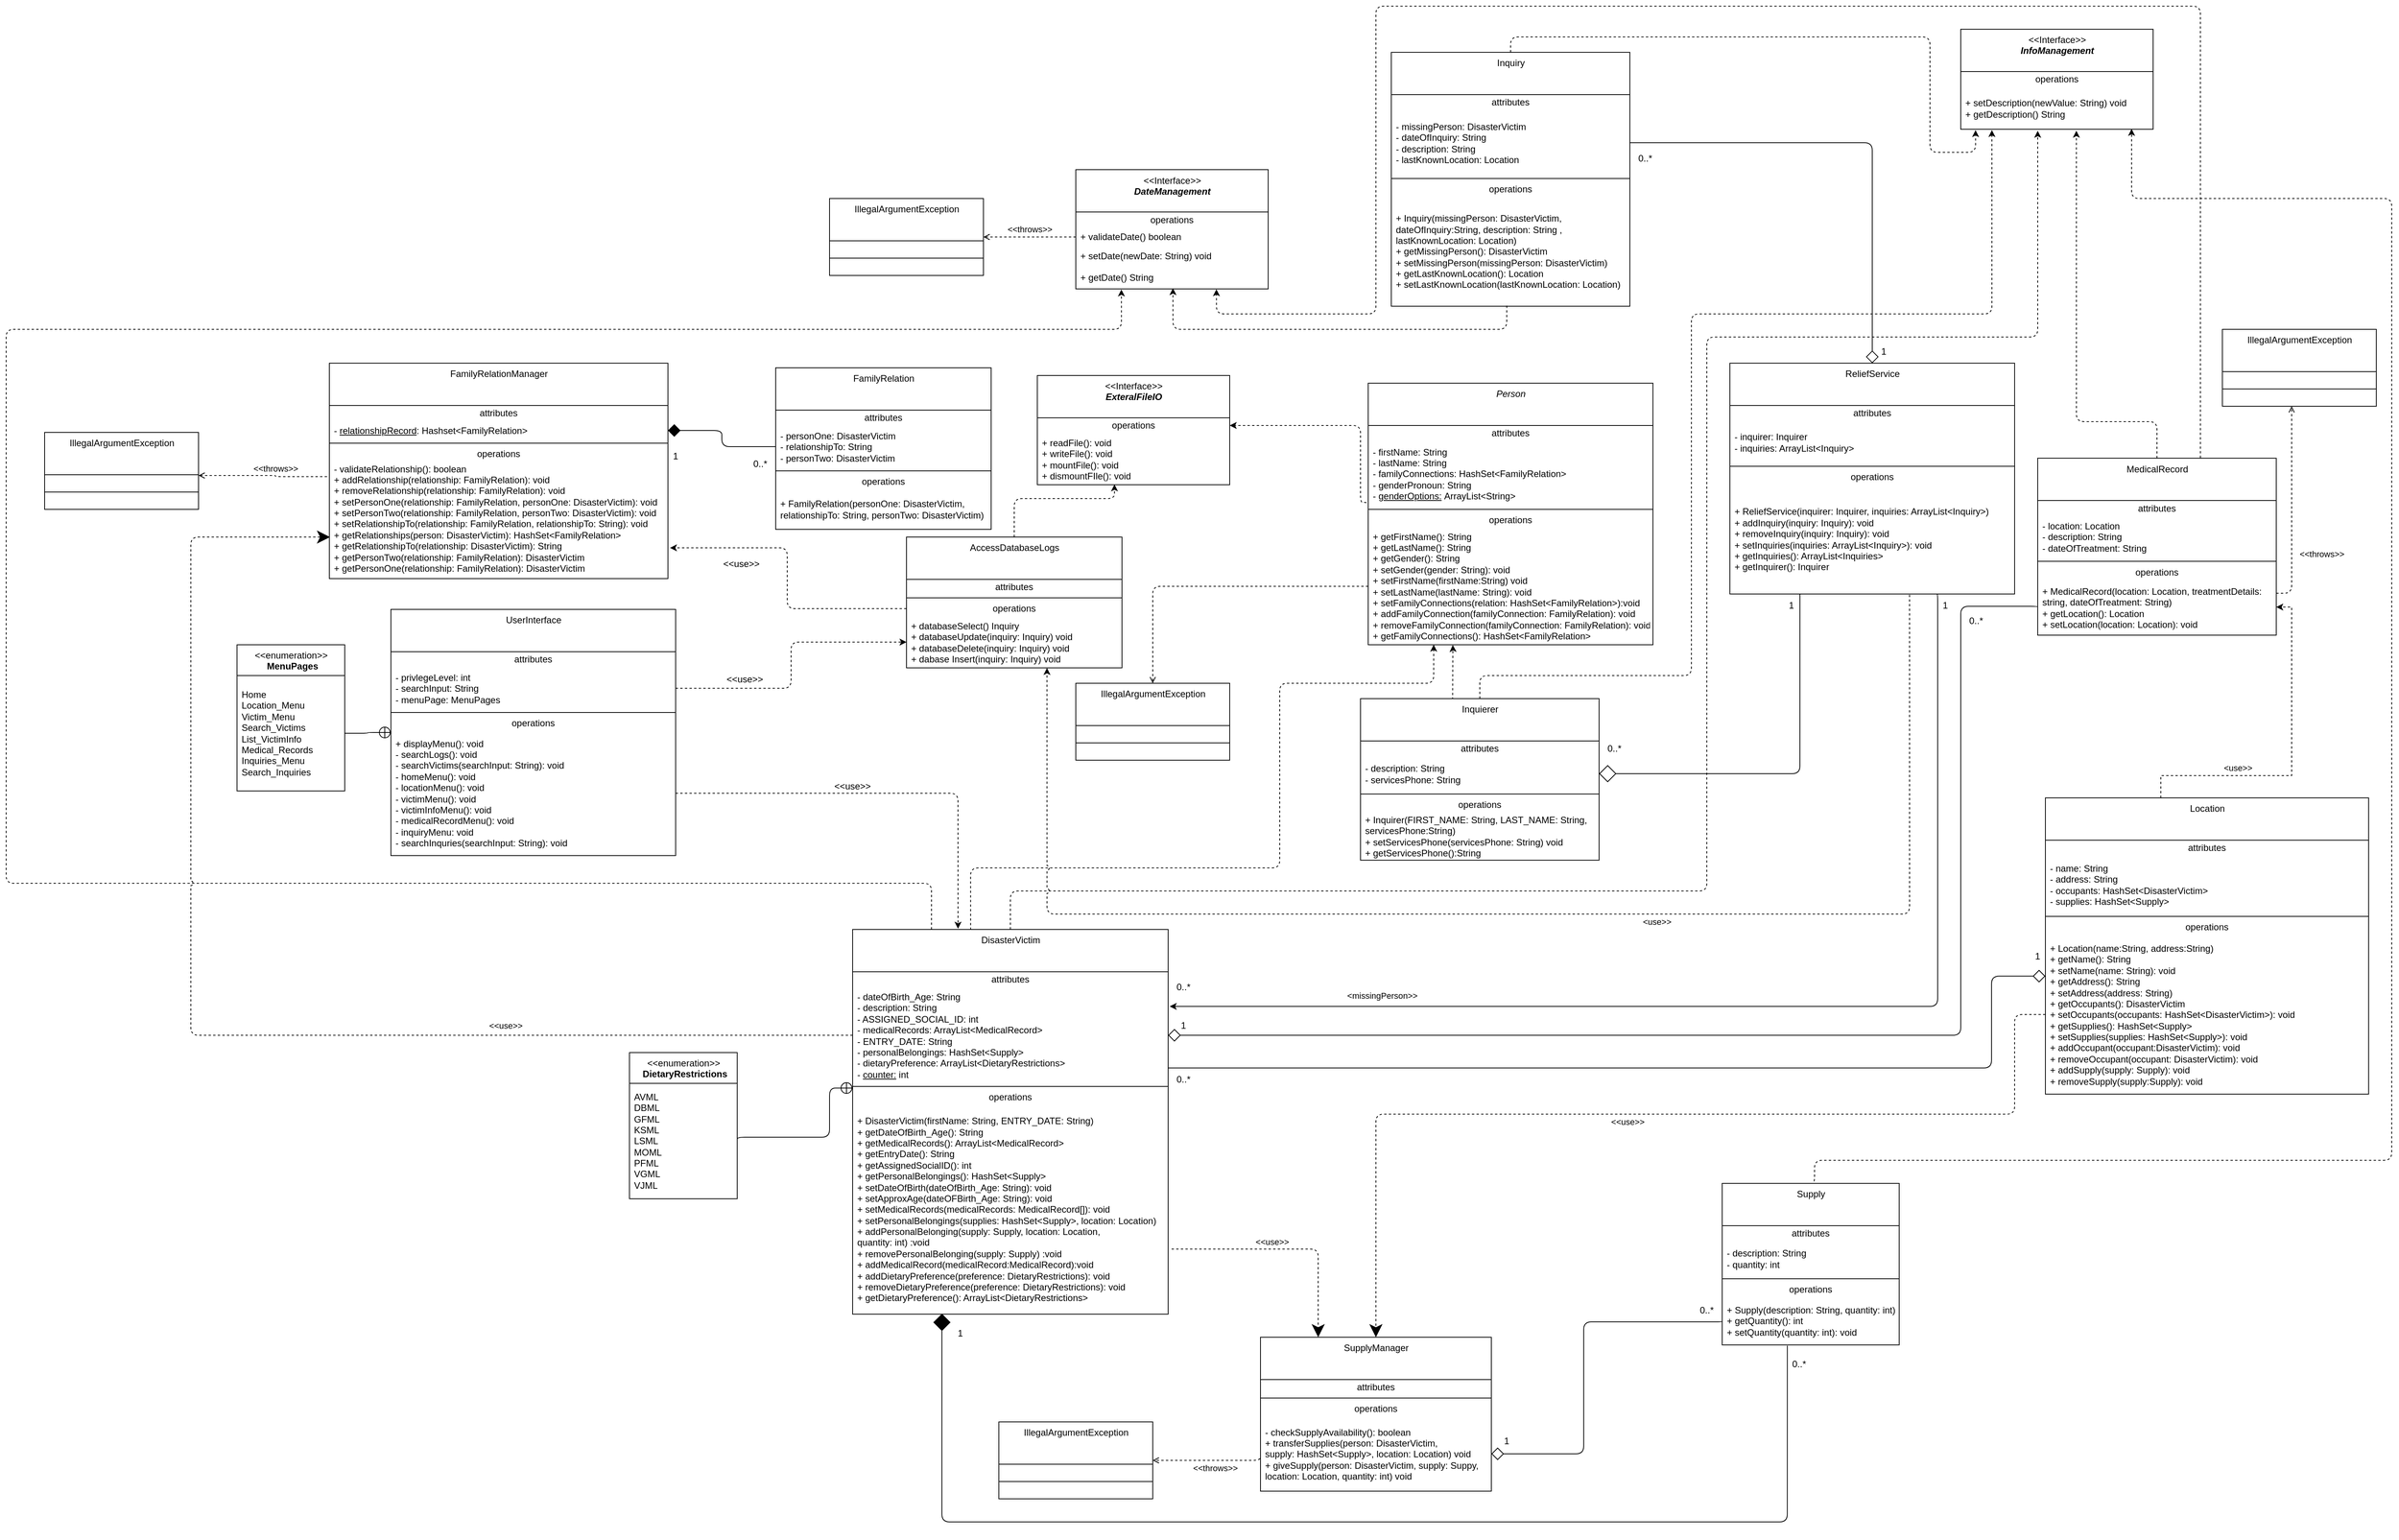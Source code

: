 <mxfile version="24.0.6" type="device">
  <diagram id="zkX_Ij1qU_FOuQ2T3JUF" name="Page-1">
    <mxGraphModel dx="-2670" dy="5868" grid="1" gridSize="10" guides="1" tooltips="1" connect="1" arrows="1" fold="1" page="1" pageScale="1" pageWidth="3200" pageHeight="2500" background="#FFFFFF" math="0" shadow="0">
      <root>
        <mxCell id="0" />
        <mxCell id="1" parent="0" />
        <mxCell id="biBuhSFXarAVXknmqJCp-284" value="" style="edgeStyle=orthogonalEdgeStyle;rounded=0;orthogonalLoop=1;jettySize=auto;html=1;dashed=1;" parent="1" source="2" target="49" edge="1">
          <mxGeometry relative="1" as="geometry">
            <Array as="points">
              <mxPoint x="6080" y="-3750" />
              <mxPoint x="6250" y="-3750" />
              <mxPoint x="6250" y="-3969" />
            </Array>
          </mxGeometry>
        </mxCell>
        <mxCell id="2" value="Location" style="swimlane;fontStyle=0;align=center;verticalAlign=top;childLayout=stackLayout;horizontal=1;startSize=55;horizontalStack=0;resizeParent=1;resizeParentMax=0;resizeLast=0;collapsible=0;marginBottom=0;html=1;" parent="1" vertex="1">
          <mxGeometry x="5930" y="-3721" width="420" height="385" as="geometry" />
        </mxCell>
        <mxCell id="3" value="attributes" style="text;html=1;strokeColor=none;fillColor=none;align=center;verticalAlign=middle;spacingLeft=4;spacingRight=4;overflow=hidden;rotatable=0;points=[[0,0.5],[1,0.5]];portConstraint=eastwest;" parent="2" vertex="1">
          <mxGeometry y="55" width="420" height="20" as="geometry" />
        </mxCell>
        <mxCell id="4" value="&lt;div&gt;- name: String&lt;/div&gt;&lt;div&gt;- address: String&lt;/div&gt;&lt;div&gt;- occupants: HashSet&amp;lt;DisasterVictim&amp;gt;&lt;/div&gt;&lt;div&gt;- supplies: HashSet&amp;lt;Supply&amp;gt;&lt;/div&gt;" style="text;html=1;strokeColor=none;fillColor=none;align=left;verticalAlign=middle;spacingLeft=4;spacingRight=4;overflow=hidden;rotatable=0;points=[[0,0.5],[1,0.5]];portConstraint=eastwest;" parent="2" vertex="1">
          <mxGeometry y="75" width="420" height="75" as="geometry" />
        </mxCell>
        <mxCell id="7" value="" style="line;strokeWidth=1;fillColor=none;align=left;verticalAlign=middle;spacingTop=-1;spacingLeft=3;spacingRight=3;rotatable=0;labelPosition=right;points=[];portConstraint=eastwest;" parent="2" vertex="1">
          <mxGeometry y="150" width="420" height="8" as="geometry" />
        </mxCell>
        <mxCell id="8" value="operations" style="text;html=1;strokeColor=none;fillColor=none;align=center;verticalAlign=middle;spacingLeft=4;spacingRight=4;overflow=hidden;rotatable=0;points=[[0,0.5],[1,0.5]];portConstraint=eastwest;" parent="2" vertex="1">
          <mxGeometry y="158" width="420" height="20" as="geometry" />
        </mxCell>
        <mxCell id="9" value="&lt;div&gt;+ Location(name:String, address:String)&lt;/div&gt;&lt;div&gt;+ getName(): String&lt;/div&gt;&lt;div&gt;+ setName(name: String): void&lt;br&gt;&lt;/div&gt;&lt;div&gt;+ getAddress(): String&lt;/div&gt;&lt;div&gt;+ setAddress(address: String)&lt;/div&gt;&lt;div&gt;+ getOccupants(): DisasterVictim&lt;br&gt;&lt;/div&gt;&lt;div&gt;+ setOccupants(occupants: HashSet&amp;lt;DisasterVictim&amp;gt;): void&lt;br&gt;&lt;/div&gt;&lt;div&gt;+ getSupplies(): HashSet&amp;lt;Supply&amp;gt;&lt;/div&gt;&lt;div&gt;+ setSupplies(supplies: HashSet&amp;lt;Supply&amp;gt;): void&lt;br&gt;&lt;/div&gt;&lt;div&gt;+ addOccupant(occupant:DisasterVictim): void&lt;br&gt;&lt;/div&gt;&lt;div&gt;+ removeOccupant(occupant: DisasterVictim): void&lt;br&gt;&lt;/div&gt;&lt;div&gt;+ addSupply(supply: Supply): void&lt;br&gt;&lt;/div&gt;&lt;div&gt;+ removeSupply(supply:Supply): void&lt;br&gt;&lt;/div&gt;" style="text;html=1;strokeColor=none;fillColor=none;align=left;verticalAlign=middle;spacingLeft=4;spacingRight=4;overflow=hidden;rotatable=0;points=[[0,0.5],[1,0.5]];portConstraint=eastwest;" parent="2" vertex="1">
          <mxGeometry y="178" width="420" height="207" as="geometry" />
        </mxCell>
        <mxCell id="26" value="FamilyRelation" style="swimlane;fontStyle=0;align=center;verticalAlign=top;childLayout=stackLayout;horizontal=1;startSize=55;horizontalStack=0;resizeParent=1;resizeParentMax=0;resizeLast=0;collapsible=0;marginBottom=0;html=1;" parent="1" vertex="1">
          <mxGeometry x="4280" y="-4280" width="280" height="210" as="geometry" />
        </mxCell>
        <mxCell id="27" value="attributes" style="text;html=1;strokeColor=none;fillColor=none;align=center;verticalAlign=middle;spacingLeft=4;spacingRight=4;overflow=hidden;rotatable=0;points=[[0,0.5],[1,0.5]];portConstraint=eastwest;" parent="26" vertex="1">
          <mxGeometry y="55" width="280" height="20" as="geometry" />
        </mxCell>
        <mxCell id="28" value="&lt;div&gt;- personOne: DisasterVictim&lt;/div&gt;&lt;div&gt;- relationshipTo: String&lt;/div&gt;&lt;div&gt;- personTwo: DisasterVictim&lt;/div&gt;" style="text;html=1;strokeColor=none;fillColor=none;align=left;verticalAlign=middle;spacingLeft=4;spacingRight=4;overflow=hidden;rotatable=0;points=[[0,0.5],[1,0.5]];portConstraint=eastwest;" parent="26" vertex="1">
          <mxGeometry y="75" width="280" height="55" as="geometry" />
        </mxCell>
        <mxCell id="31" value="" style="line;strokeWidth=1;fillColor=none;align=left;verticalAlign=middle;spacingTop=-1;spacingLeft=3;spacingRight=3;rotatable=0;labelPosition=right;points=[];portConstraint=eastwest;" parent="26" vertex="1">
          <mxGeometry y="130" width="280" height="8" as="geometry" />
        </mxCell>
        <mxCell id="32" value="operations" style="text;html=1;strokeColor=none;fillColor=none;align=center;verticalAlign=middle;spacingLeft=4;spacingRight=4;overflow=hidden;rotatable=0;points=[[0,0.5],[1,0.5]];portConstraint=eastwest;" parent="26" vertex="1">
          <mxGeometry y="138" width="280" height="20" as="geometry" />
        </mxCell>
        <mxCell id="79" value="&lt;div&gt;+ FamilyRelation(personOne: DisasterVictim,&lt;/div&gt;&lt;div&gt;relationshipTo: String, personTwo: DisasterVictim)&lt;/div&gt;" style="text;html=1;strokeColor=none;fillColor=none;align=left;verticalAlign=middle;spacingLeft=4;spacingRight=4;overflow=hidden;rotatable=0;points=[[0,0.5],[1,0.5]];portConstraint=eastwest;" parent="26" vertex="1">
          <mxGeometry y="158" width="280" height="52" as="geometry" />
        </mxCell>
        <mxCell id="142" style="edgeStyle=orthogonalEdgeStyle;rounded=1;html=1;exitX=0.5;exitY=0;exitDx=0;exitDy=0;entryX=0.888;entryY=0.991;entryDx=0;entryDy=0;entryPerimeter=0;dashed=1;fillColor=#60a917;strokeColor=#000000;" parent="1" source="34" target="132" edge="1">
          <mxGeometry relative="1" as="geometry">
            <Array as="points">
              <mxPoint x="5630" y="-3220" />
              <mxPoint x="5630" y="-3250" />
              <mxPoint x="6380" y="-3250" />
              <mxPoint x="6380" y="-4500" />
              <mxPoint x="6042" y="-4500" />
            </Array>
          </mxGeometry>
        </mxCell>
        <mxCell id="34" value="Supply" style="swimlane;fontStyle=0;align=center;verticalAlign=top;childLayout=stackLayout;horizontal=1;startSize=55;horizontalStack=0;resizeParent=1;resizeParentMax=0;resizeLast=0;collapsible=0;marginBottom=0;html=1;" parent="1" vertex="1">
          <mxGeometry x="5510" y="-3220" width="230" height="210" as="geometry" />
        </mxCell>
        <mxCell id="35" value="attributes" style="text;html=1;strokeColor=none;fillColor=none;align=center;verticalAlign=middle;spacingLeft=4;spacingRight=4;overflow=hidden;rotatable=0;points=[[0,0.5],[1,0.5]];portConstraint=eastwest;" parent="34" vertex="1">
          <mxGeometry y="55" width="230" height="20" as="geometry" />
        </mxCell>
        <mxCell id="36" value="&lt;div&gt;- description: String&lt;/div&gt;&lt;div&gt;- quantity: int&lt;/div&gt;" style="text;html=1;strokeColor=none;fillColor=none;align=left;verticalAlign=middle;spacingLeft=4;spacingRight=4;overflow=hidden;rotatable=0;points=[[0,0.5],[1,0.5]];portConstraint=eastwest;" parent="34" vertex="1">
          <mxGeometry y="75" width="230" height="45" as="geometry" />
        </mxCell>
        <mxCell id="39" value="" style="line;strokeWidth=1;fillColor=none;align=left;verticalAlign=middle;spacingTop=-1;spacingLeft=3;spacingRight=3;rotatable=0;labelPosition=right;points=[];portConstraint=eastwest;" parent="34" vertex="1">
          <mxGeometry y="120" width="230" height="8" as="geometry" />
        </mxCell>
        <mxCell id="40" value="operations" style="text;html=1;strokeColor=none;fillColor=none;align=center;verticalAlign=middle;spacingLeft=4;spacingRight=4;overflow=hidden;rotatable=0;points=[[0,0.5],[1,0.5]];portConstraint=eastwest;" parent="34" vertex="1">
          <mxGeometry y="128" width="230" height="20" as="geometry" />
        </mxCell>
        <mxCell id="41" value="&lt;div&gt;+ Supply(description: String, quantity: int)&lt;/div&gt;&lt;div&gt;+ getQuantity(): int&lt;/div&gt;&lt;div&gt;+ setQuantity(quantity: int): void&lt;/div&gt;" style="text;html=1;strokeColor=none;fillColor=none;align=left;verticalAlign=middle;spacingLeft=4;spacingRight=4;overflow=hidden;rotatable=0;points=[[0,0.5],[1,0.5]];portConstraint=eastwest;" parent="34" vertex="1">
          <mxGeometry y="148" width="230" height="62" as="geometry" />
        </mxCell>
        <mxCell id="140" style="edgeStyle=orthogonalEdgeStyle;rounded=1;html=1;exitX=0.5;exitY=0;exitDx=0;exitDy=0;entryX=0.601;entryY=1.035;entryDx=0;entryDy=0;entryPerimeter=0;dashed=1;fillColor=#60a917;strokeColor=#000000;" parent="1" source="42" target="132" edge="1">
          <mxGeometry relative="1" as="geometry">
            <Array as="points">
              <mxPoint x="6075" y="-4210" />
              <mxPoint x="5970" y="-4210" />
            </Array>
          </mxGeometry>
        </mxCell>
        <mxCell id="162" style="edgeStyle=orthogonalEdgeStyle;rounded=1;html=1;entryX=0.731;entryY=1.014;entryDx=0;entryDy=0;entryPerimeter=0;dashed=1;fillColor=#60a917;strokeColor=#000000;exitX=0.682;exitY=-0.001;exitDx=0;exitDy=0;exitPerimeter=0;" parent="1" source="42" target="166" edge="1">
          <mxGeometry relative="1" as="geometry">
            <mxPoint x="6250" y="-4210" as="sourcePoint" />
            <Array as="points">
              <mxPoint x="6131" y="-4750" />
              <mxPoint x="5060" y="-4750" />
              <mxPoint x="5060" y="-4350" />
              <mxPoint x="4853" y="-4350" />
            </Array>
          </mxGeometry>
        </mxCell>
        <mxCell id="42" value="MedicalRecord" style="swimlane;fontStyle=0;align=center;verticalAlign=top;childLayout=stackLayout;horizontal=1;startSize=55;horizontalStack=0;resizeParent=1;resizeParentMax=0;resizeLast=0;collapsible=0;marginBottom=0;html=1;" parent="1" vertex="1">
          <mxGeometry x="5920" y="-4162.5" width="310" height="230" as="geometry" />
        </mxCell>
        <mxCell id="43" value="attributes" style="text;html=1;strokeColor=none;fillColor=none;align=center;verticalAlign=middle;spacingLeft=4;spacingRight=4;overflow=hidden;rotatable=0;points=[[0,0.5],[1,0.5]];portConstraint=eastwest;" parent="42" vertex="1">
          <mxGeometry y="55" width="310" height="20" as="geometry" />
        </mxCell>
        <mxCell id="44" value="&lt;div&gt;- location: Location&lt;/div&gt;&lt;div&gt;- description: String&lt;/div&gt;&lt;div&gt;- dateOfTreatment: String&lt;/div&gt;" style="text;html=1;strokeColor=none;fillColor=none;align=left;verticalAlign=middle;spacingLeft=4;spacingRight=4;overflow=hidden;rotatable=0;points=[[0,0.5],[1,0.5]];portConstraint=eastwest;" parent="42" vertex="1">
          <mxGeometry y="75" width="310" height="55" as="geometry" />
        </mxCell>
        <mxCell id="47" value="" style="line;strokeWidth=1;fillColor=none;align=left;verticalAlign=middle;spacingTop=-1;spacingLeft=3;spacingRight=3;rotatable=0;labelPosition=right;points=[];portConstraint=eastwest;" parent="42" vertex="1">
          <mxGeometry y="130" width="310" height="8" as="geometry" />
        </mxCell>
        <mxCell id="48" value="operations" style="text;html=1;strokeColor=none;fillColor=none;align=center;verticalAlign=middle;spacingLeft=4;spacingRight=4;overflow=hidden;rotatable=0;points=[[0,0.5],[1,0.5]];portConstraint=eastwest;" parent="42" vertex="1">
          <mxGeometry y="138" width="310" height="20" as="geometry" />
        </mxCell>
        <mxCell id="49" value="&lt;div&gt;+ MedicalRecord(location: Location, treatmentDetails:&lt;/div&gt;&lt;div&gt;string, dateOfTreatment: String)&lt;/div&gt;&lt;div&gt;+ getLocation(): Location&lt;/div&gt;&lt;div&gt;+ setLocation(location: Location): void&lt;/div&gt;" style="text;html=1;strokeColor=none;fillColor=none;align=left;verticalAlign=middle;spacingLeft=4;spacingRight=4;overflow=hidden;rotatable=0;points=[[0,0.5],[1,0.5]];portConstraint=eastwest;" parent="42" vertex="1">
          <mxGeometry y="158" width="310" height="72" as="geometry" />
        </mxCell>
        <mxCell id="143" style="edgeStyle=orthogonalEdgeStyle;rounded=1;html=1;exitX=0.5;exitY=0;exitDx=0;exitDy=0;dashed=1;entryX=0.4;entryY=1.037;entryDx=0;entryDy=0;entryPerimeter=0;fillColor=#60a917;strokeColor=#000000;" parent="1" source="50" target="132" edge="1">
          <mxGeometry relative="1" as="geometry">
            <mxPoint x="5620" y="-3900" as="targetPoint" />
            <Array as="points">
              <mxPoint x="4585" y="-3600" />
              <mxPoint x="5490" y="-3600" />
              <mxPoint x="5490" y="-4320" />
              <mxPoint x="5920" y="-4320" />
            </Array>
          </mxGeometry>
        </mxCell>
        <mxCell id="156" style="edgeStyle=orthogonalEdgeStyle;rounded=1;html=1;exitX=0.374;exitY=0.001;exitDx=0;exitDy=0;entryX=0.23;entryY=0.999;entryDx=0;entryDy=0;entryPerimeter=0;exitPerimeter=0;fillColor=#60a917;strokeColor=#000000;dashed=1;" parent="1" source="50" target="155" edge="1">
          <mxGeometry relative="1" as="geometry">
            <Array as="points">
              <mxPoint x="4533" y="-3630" />
              <mxPoint x="4935" y="-3630" />
              <mxPoint x="4935" y="-3870" />
              <mxPoint x="5135" y="-3870" />
            </Array>
          </mxGeometry>
        </mxCell>
        <mxCell id="231" style="edgeStyle=orthogonalEdgeStyle;rounded=1;jumpStyle=none;html=1;exitX=1.011;exitY=0.689;exitDx=0;exitDy=0;entryX=0.25;entryY=0;entryDx=0;entryDy=0;startArrow=none;startFill=0;endArrow=classic;endFill=1;endSize=14;dashed=1;exitPerimeter=0;" parent="1" source="57" target="80" edge="1">
          <mxGeometry relative="1" as="geometry" />
        </mxCell>
        <mxCell id="234" value="&amp;lt;&amp;lt;use&amp;gt;&amp;gt;" style="edgeLabel;html=1;align=center;verticalAlign=middle;resizable=0;points=[];" parent="231" vertex="1" connectable="0">
          <mxGeometry x="-0.146" relative="1" as="geometry">
            <mxPoint y="-10" as="offset" />
          </mxGeometry>
        </mxCell>
        <mxCell id="50" value="DisasterVictim" style="swimlane;fontStyle=0;align=center;verticalAlign=top;childLayout=stackLayout;horizontal=1;startSize=55;horizontalStack=0;resizeParent=1;resizeParentMax=0;resizeLast=0;collapsible=0;marginBottom=0;html=1;" parent="1" vertex="1">
          <mxGeometry x="4380" y="-3550" width="410" height="500" as="geometry" />
        </mxCell>
        <mxCell id="51" value="attributes" style="text;html=1;strokeColor=none;fillColor=none;align=center;verticalAlign=middle;spacingLeft=4;spacingRight=4;overflow=hidden;rotatable=0;points=[[0,0.5],[1,0.5]];portConstraint=eastwest;" parent="50" vertex="1">
          <mxGeometry y="55" width="410" height="20" as="geometry" />
        </mxCell>
        <mxCell id="52" value="&lt;div&gt;&lt;span style=&quot;background-color: initial;&quot;&gt;- dateOfBirth_Age: String&lt;/span&gt;&lt;br&gt;&lt;/div&gt;&lt;div&gt;&lt;span style=&quot;background-color: initial;&quot;&gt;- d&lt;/span&gt;escription&lt;span style=&quot;background-color: initial;&quot;&gt;: String&lt;/span&gt;&lt;br&gt;&lt;/div&gt;&lt;div&gt;- ASSIGNED_SOCIAL_ID: int&lt;/div&gt;&lt;div&gt;- medicalRecords: ArrayList&amp;lt;MedicalRecord&amp;gt;&lt;/div&gt;&lt;div&gt;- ENTRY_DATE: String&lt;/div&gt;&lt;div&gt;- personalBelongings: HashSet&amp;lt;Supply&amp;gt;&lt;/div&gt;&lt;div&gt;- dietaryPreference: ArrayList&amp;lt;DietaryRestrictions&amp;gt;&lt;/div&gt;&lt;div&gt;-&amp;nbsp;&lt;u&gt;counter:&lt;/u&gt;&amp;nbsp;int&lt;/div&gt;" style="text;html=1;strokeColor=none;fillColor=none;align=left;verticalAlign=middle;spacingLeft=4;spacingRight=4;overflow=hidden;rotatable=0;points=[[0,0.5],[1,0.5]];portConstraint=eastwest;" parent="50" vertex="1">
          <mxGeometry y="75" width="410" height="125" as="geometry" />
        </mxCell>
        <mxCell id="55" value="" style="line;strokeWidth=1;fillColor=none;align=left;verticalAlign=middle;spacingTop=-1;spacingLeft=3;spacingRight=3;rotatable=0;labelPosition=right;points=[];portConstraint=eastwest;" parent="50" vertex="1">
          <mxGeometry y="200" width="410" height="8" as="geometry" />
        </mxCell>
        <mxCell id="56" value="operations" style="text;html=1;strokeColor=none;fillColor=none;align=center;verticalAlign=middle;spacingLeft=4;spacingRight=4;overflow=hidden;rotatable=0;points=[[0,0.5],[1,0.5]];portConstraint=eastwest;" parent="50" vertex="1">
          <mxGeometry y="208" width="410" height="20" as="geometry" />
        </mxCell>
        <mxCell id="57" value="&lt;div&gt;+ DisasterVictim(firstName: String, ENTRY_DATE: String)&lt;/div&gt;&lt;div&gt;+ getDateOfBirth_Age(): String&lt;/div&gt;&lt;div&gt;+ getMedicalRecords(): ArrayList&amp;lt;MedicalRecord&amp;gt;&amp;nbsp;&lt;/div&gt;&lt;div&gt;+ getEntryDate(): String&lt;/div&gt;&lt;div&gt;+ getAssignedSocialID(): int&lt;/div&gt;&lt;div&gt;+ getPersonalBelongings(): HashSet&amp;lt;Supply&amp;gt;&lt;/div&gt;&lt;div&gt;+ setDateOfBirth(dateOfBirth_Age: String): void&lt;/div&gt;&lt;div&gt;+ setApproxAge(dateOFBirth_Age: String): void&lt;/div&gt;&lt;div&gt;+ setMedicalRecords(medicalRecords: MedicalRecord[]): void&lt;/div&gt;&lt;div&gt;+ setPersonalBelongings(supplies: HashSet&amp;lt;Supply&amp;gt;, location: Location)&lt;/div&gt;&lt;div&gt;+ addPersonalBelonging(supply: Supply, location: Location,&amp;nbsp;&lt;/div&gt;&lt;div&gt;quantity: int) :void&lt;/div&gt;&lt;div&gt;+ removePersonalBelonging(supply: Supply) :void&lt;/div&gt;&lt;div&gt;+ addMedicalRecord(medicalRecord:MedicalRecord):void&lt;/div&gt;&lt;div&gt;+ addDietaryPreference(preference: DietaryRestrictions): void&lt;/div&gt;&lt;div&gt;+ removeDietaryPreference(preference: DietaryRestrictions): void&lt;/div&gt;&lt;div&gt;+ getDietaryPreference(): ArrayList&amp;lt;DietaryRestrictions&amp;gt;&lt;/div&gt;" style="text;html=1;strokeColor=none;fillColor=none;align=left;verticalAlign=middle;spacingLeft=4;spacingRight=4;overflow=hidden;rotatable=0;points=[[0,0.5],[1,0.5]];portConstraint=eastwest;" parent="50" vertex="1">
          <mxGeometry y="228" width="410" height="272" as="geometry" />
        </mxCell>
        <mxCell id="139" style="edgeStyle=orthogonalEdgeStyle;html=1;exitX=0.5;exitY=0;exitDx=0;exitDy=0;entryX=0.162;entryY=1.019;entryDx=0;entryDy=0;entryPerimeter=0;dashed=1;rounded=1;fillColor=#60a917;strokeColor=#000000;" parent="1" source="58" target="132" edge="1">
          <mxGeometry relative="1" as="geometry">
            <Array as="points">
              <mxPoint x="5195" y="-3880" />
              <mxPoint x="5470" y="-3880" />
              <mxPoint x="5470" y="-4350" />
              <mxPoint x="5861" y="-4350" />
            </Array>
          </mxGeometry>
        </mxCell>
        <mxCell id="157" style="edgeStyle=orthogonalEdgeStyle;rounded=1;html=1;exitX=0.386;exitY=0.006;exitDx=0;exitDy=0;fillColor=#60a917;strokeColor=#000000;exitPerimeter=0;entryX=0.297;entryY=1.002;entryDx=0;entryDy=0;entryPerimeter=0;dashed=1;" parent="1" source="58" target="155" edge="1">
          <mxGeometry relative="1" as="geometry">
            <mxPoint x="5170" y="-3880" as="targetPoint" />
            <Array as="points">
              <mxPoint x="5160" y="-3851" />
              <mxPoint x="5160" y="-3851" />
              <mxPoint x="5160" y="-3917" />
              <mxPoint x="5160" y="-3917" />
            </Array>
          </mxGeometry>
        </mxCell>
        <mxCell id="58" value="Inquierer" style="swimlane;fontStyle=0;align=center;verticalAlign=top;childLayout=stackLayout;horizontal=1;startSize=55;horizontalStack=0;resizeParent=1;resizeParentMax=0;resizeLast=0;collapsible=0;marginBottom=0;html=1;" parent="1" vertex="1">
          <mxGeometry x="5040" y="-3850" width="310" height="210" as="geometry" />
        </mxCell>
        <mxCell id="59" value="attributes" style="text;html=1;strokeColor=none;fillColor=none;align=center;verticalAlign=middle;spacingLeft=4;spacingRight=4;overflow=hidden;rotatable=0;points=[[0,0.5],[1,0.5]];portConstraint=eastwest;" parent="58" vertex="1">
          <mxGeometry y="55" width="310" height="20" as="geometry" />
        </mxCell>
        <mxCell id="60" value="&lt;div&gt;&lt;span style=&quot;background-color: initial;&quot;&gt;- d&lt;/span&gt;escription&lt;span style=&quot;background-color: initial;&quot;&gt;: String&lt;/span&gt;&lt;br&gt;&lt;/div&gt;&lt;div&gt;- servicesPhone: String&lt;/div&gt;" style="text;html=1;strokeColor=none;fillColor=none;align=left;verticalAlign=middle;spacingLeft=4;spacingRight=4;overflow=hidden;rotatable=0;points=[[0,0.5],[1,0.5]];portConstraint=eastwest;" parent="58" vertex="1">
          <mxGeometry y="75" width="310" height="45" as="geometry" />
        </mxCell>
        <mxCell id="63" value="" style="line;strokeWidth=1;fillColor=none;align=left;verticalAlign=middle;spacingTop=-1;spacingLeft=3;spacingRight=3;rotatable=0;labelPosition=right;points=[];portConstraint=eastwest;" parent="58" vertex="1">
          <mxGeometry y="120" width="310" height="8" as="geometry" />
        </mxCell>
        <mxCell id="64" value="operations" style="text;html=1;strokeColor=none;fillColor=none;align=center;verticalAlign=middle;spacingLeft=4;spacingRight=4;overflow=hidden;rotatable=0;points=[[0,0.5],[1,0.5]];portConstraint=eastwest;" parent="58" vertex="1">
          <mxGeometry y="128" width="310" height="20" as="geometry" />
        </mxCell>
        <mxCell id="65" value="&lt;div&gt;+ Inquirer(FIRST_NAME: String, LAST_NAME: String,&lt;/div&gt;&lt;div&gt;servicesPhone:String)&lt;/div&gt;&lt;div&gt;+ setServicesPhone(servicesPhone: String) void&lt;/div&gt;&lt;div&gt;+ getServicesPhone():String&lt;/div&gt;" style="text;html=1;strokeColor=none;fillColor=none;align=left;verticalAlign=middle;spacingLeft=4;spacingRight=4;overflow=hidden;rotatable=0;points=[[0,0.5],[1,0.5]];portConstraint=eastwest;" parent="58" vertex="1">
          <mxGeometry y="148" width="310" height="62" as="geometry" />
        </mxCell>
        <mxCell id="66" value="ReliefService" style="swimlane;fontStyle=0;align=center;verticalAlign=top;childLayout=stackLayout;horizontal=1;startSize=55;horizontalStack=0;resizeParent=1;resizeParentMax=0;resizeLast=0;collapsible=0;marginBottom=0;html=1;" parent="1" vertex="1">
          <mxGeometry x="5520" y="-4286" width="370" height="300" as="geometry" />
        </mxCell>
        <mxCell id="67" value="attributes" style="text;html=1;strokeColor=none;fillColor=none;align=center;verticalAlign=middle;spacingLeft=4;spacingRight=4;overflow=hidden;rotatable=0;points=[[0,0.5],[1,0.5]];portConstraint=eastwest;" parent="66" vertex="1">
          <mxGeometry y="55" width="370" height="20" as="geometry" />
        </mxCell>
        <mxCell id="68" value="&lt;div&gt;- inquirer: Inquirer&lt;/div&gt;&lt;div&gt;- inquiries: ArrayList&amp;lt;Inquiry&amp;gt;&lt;br&gt;&lt;/div&gt;" style="text;html=1;strokeColor=none;fillColor=none;align=left;verticalAlign=middle;spacingLeft=4;spacingRight=4;overflow=hidden;rotatable=0;points=[[0,0.5],[1,0.5]];portConstraint=eastwest;" parent="66" vertex="1">
          <mxGeometry y="75" width="370" height="55" as="geometry" />
        </mxCell>
        <mxCell id="69" value="" style="line;strokeWidth=1;fillColor=none;align=left;verticalAlign=middle;spacingTop=-1;spacingLeft=3;spacingRight=3;rotatable=0;labelPosition=right;points=[];portConstraint=eastwest;" parent="66" vertex="1">
          <mxGeometry y="130" width="370" height="8" as="geometry" />
        </mxCell>
        <mxCell id="70" value="operations" style="text;html=1;strokeColor=none;fillColor=none;align=center;verticalAlign=middle;spacingLeft=4;spacingRight=4;overflow=hidden;rotatable=0;points=[[0,0.5],[1,0.5]];portConstraint=eastwest;" parent="66" vertex="1">
          <mxGeometry y="138" width="370" height="20" as="geometry" />
        </mxCell>
        <mxCell id="71" value="&lt;div&gt;+ ReliefService(inquirer: Inquirer, inquiries: ArrayList&amp;lt;Inquiry&amp;gt;&lt;span style=&quot;background-color: initial;&quot;&gt;)&lt;/span&gt;&lt;/div&gt;&lt;div&gt;&lt;span style=&quot;background-color: initial;&quot;&gt;+ addInquiry(inquiry: Inquiry): void&lt;/span&gt;&lt;/div&gt;&lt;div&gt;&lt;span style=&quot;background-color: initial;&quot;&gt;+ removeInquiry(inquiry: Inquiry): void&lt;/span&gt;&lt;/div&gt;&lt;div&gt;&lt;span style=&quot;background-color: initial;&quot;&gt;+ setInquiries(inquiries: ArrayList&amp;lt;Inquiry&amp;gt;): void&lt;/span&gt;&lt;/div&gt;&lt;div&gt;&lt;span style=&quot;background-color: initial;&quot;&gt;+ getInquiries(): ArrayList&amp;lt;Inquiries&amp;gt;&lt;/span&gt;&lt;/div&gt;&lt;div&gt;&lt;span style=&quot;background-color: initial;&quot;&gt;+ getInquirer(): Inquirer&lt;/span&gt;&lt;/div&gt;" style="text;html=1;strokeColor=none;fillColor=none;align=left;verticalAlign=middle;spacingLeft=4;spacingRight=4;overflow=hidden;rotatable=0;points=[[0,0.5],[1,0.5]];portConstraint=eastwest;" parent="66" vertex="1">
          <mxGeometry y="158" width="370" height="142" as="geometry" />
        </mxCell>
        <mxCell id="biBuhSFXarAVXknmqJCp-290" style="edgeStyle=orthogonalEdgeStyle;rounded=1;html=1;dashed=1;endArrow=open;endFill=0;fillColor=#60a917;strokeColor=#000000;" parent="66" edge="1">
          <mxGeometry relative="1" as="geometry">
            <mxPoint x="710" y="299" as="sourcePoint" />
            <mxPoint x="730" y="56" as="targetPoint" />
            <Array as="points">
              <mxPoint x="730" y="299" />
            </Array>
          </mxGeometry>
        </mxCell>
        <mxCell id="biBuhSFXarAVXknmqJCp-291" value="&amp;lt;&amp;lt;throws&amp;gt;&amp;gt;" style="edgeLabel;html=1;align=center;verticalAlign=middle;resizable=0;points=[];" parent="biBuhSFXarAVXknmqJCp-290" vertex="1" connectable="0">
          <mxGeometry x="-0.265" y="-2" relative="1" as="geometry">
            <mxPoint x="37" y="25" as="offset" />
          </mxGeometry>
        </mxCell>
        <mxCell id="73" value="FamilyRelationManager" style="swimlane;fontStyle=0;align=center;verticalAlign=top;childLayout=stackLayout;horizontal=1;startSize=55;horizontalStack=0;resizeParent=1;resizeParentMax=0;resizeLast=0;collapsible=0;marginBottom=0;html=1;" parent="1" vertex="1">
          <mxGeometry x="3700" y="-4286" width="440" height="280" as="geometry" />
        </mxCell>
        <mxCell id="74" value="attributes" style="text;html=1;strokeColor=none;fillColor=none;align=center;verticalAlign=middle;spacingLeft=4;spacingRight=4;overflow=hidden;rotatable=0;points=[[0,0.5],[1,0.5]];portConstraint=eastwest;" parent="73" vertex="1">
          <mxGeometry y="55" width="440" height="20" as="geometry" />
        </mxCell>
        <mxCell id="75" value="&lt;div&gt;- &lt;u&gt;relationshipRecord&lt;/u&gt;: Hashset&amp;lt;FamilyRelation&amp;gt;&lt;/div&gt;" style="text;html=1;strokeColor=none;fillColor=none;align=left;verticalAlign=middle;spacingLeft=4;spacingRight=4;overflow=hidden;rotatable=0;points=[[0,0.5],[1,0.5]];portConstraint=eastwest;" parent="73" vertex="1">
          <mxGeometry y="75" width="440" height="25" as="geometry" />
        </mxCell>
        <mxCell id="76" value="" style="line;strokeWidth=1;fillColor=none;align=left;verticalAlign=middle;spacingTop=-1;spacingLeft=3;spacingRight=3;rotatable=0;labelPosition=right;points=[];portConstraint=eastwest;" parent="73" vertex="1">
          <mxGeometry y="100" width="440" height="8" as="geometry" />
        </mxCell>
        <mxCell id="77" value="operations" style="text;html=1;strokeColor=none;fillColor=none;align=center;verticalAlign=middle;spacingLeft=4;spacingRight=4;overflow=hidden;rotatable=0;points=[[0,0.5],[1,0.5]];portConstraint=eastwest;" parent="73" vertex="1">
          <mxGeometry y="108" width="440" height="20" as="geometry" />
        </mxCell>
        <mxCell id="78" value="&lt;div&gt;&lt;span style=&quot;background-color: initial;&quot;&gt;- validateRelationship(): boolean&lt;/span&gt;&lt;/div&gt;&lt;div&gt;&lt;span style=&quot;background-color: initial;&quot;&gt;+ addRelationship(relationship: FamilyRelation): void&lt;/span&gt;&lt;/div&gt;&lt;div&gt;&lt;span style=&quot;background-color: initial;&quot;&gt;+ removeRelationship(relationship: FamilyRelation): void&lt;/span&gt;&lt;/div&gt;&lt;div&gt;&lt;div&gt;+ setPersonOne(relationship: FamilyRelation, personOne: DisasterVictim): void&lt;br&gt;&lt;/div&gt;&lt;div&gt;+ setPersonTwo(relationship: FamilyRelation, personTwo: DisasterVictim): void&lt;/div&gt;&lt;div&gt;+ setRelationshipTo(relationship: FamilyRelation, relationshipTo: String): void&lt;/div&gt;&lt;/div&gt;&lt;div&gt;&lt;span style=&quot;background-color: initial;&quot;&gt;+ getRelationships(person: DisasterVictim): HashSet&amp;lt;FamilyRelation&amp;gt;&lt;/span&gt;&lt;/div&gt;&lt;div&gt;+ getRelationshipTo(relationship: DisasterVictim): String&lt;/div&gt;&lt;div&gt;+ getPersonTwo(relationship: FamilyRelation): DisasterVictim&lt;/div&gt;&lt;div&gt;+ getPersonOne(relationship: FamilyRelation): DisasterVictim&lt;br&gt;&lt;/div&gt;&lt;div&gt;&lt;br&gt;&lt;/div&gt;" style="text;html=1;strokeColor=none;fillColor=none;align=left;verticalAlign=middle;spacingLeft=4;spacingRight=4;overflow=hidden;rotatable=0;points=[[0,0.5],[1,0.5]];portConstraint=eastwest;" parent="73" vertex="1">
          <mxGeometry y="128" width="440" height="152" as="geometry" />
        </mxCell>
        <mxCell id="80" value="SupplyManager" style="swimlane;fontStyle=0;align=center;verticalAlign=top;childLayout=stackLayout;horizontal=1;startSize=55;horizontalStack=0;resizeParent=1;resizeParentMax=0;resizeLast=0;collapsible=0;marginBottom=0;html=1;" parent="1" vertex="1">
          <mxGeometry x="4910" y="-3020" width="300" height="200" as="geometry" />
        </mxCell>
        <mxCell id="81" value="attributes" style="text;html=1;strokeColor=none;fillColor=none;align=center;verticalAlign=middle;spacingLeft=4;spacingRight=4;overflow=hidden;rotatable=0;points=[[0,0.5],[1,0.5]];portConstraint=eastwest;" parent="80" vertex="1">
          <mxGeometry y="55" width="300" height="20" as="geometry" />
        </mxCell>
        <mxCell id="83" value="" style="line;strokeWidth=1;fillColor=none;align=left;verticalAlign=middle;spacingTop=-1;spacingLeft=3;spacingRight=3;rotatable=0;labelPosition=right;points=[];portConstraint=eastwest;" parent="80" vertex="1">
          <mxGeometry y="75" width="300" height="8" as="geometry" />
        </mxCell>
        <mxCell id="84" value="operations" style="text;html=1;strokeColor=none;fillColor=none;align=center;verticalAlign=middle;spacingLeft=4;spacingRight=4;overflow=hidden;rotatable=0;points=[[0,0.5],[1,0.5]];portConstraint=eastwest;" parent="80" vertex="1">
          <mxGeometry y="83" width="300" height="20" as="geometry" />
        </mxCell>
        <mxCell id="85" value="- checkSupplyAvailability(): boolean&lt;br&gt;+ transferSupplies(person: DisasterVictim,&amp;nbsp;&lt;br&gt;supply: HashSet&amp;lt;Supply&amp;gt;, location: Location) void&lt;br&gt;+ giveSupply(person: DisasterVictim, supply: Suppy, &lt;br&gt;location: Location, quantity: int) void" style="text;html=1;strokeColor=none;fillColor=none;align=left;verticalAlign=middle;spacingLeft=4;spacingRight=4;overflow=hidden;rotatable=0;points=[[0,0.5],[1,0.5]];portConstraint=eastwest;" parent="80" vertex="1">
          <mxGeometry y="103" width="300" height="97" as="geometry" />
        </mxCell>
        <mxCell id="188" style="edgeStyle=orthogonalEdgeStyle;rounded=1;html=1;exitX=0.5;exitY=0;exitDx=0;exitDy=0;dashed=1;startArrow=none;startFill=0;endArrow=classic;endFill=1;fillColor=#60a917;strokeColor=#000000;entryX=0.401;entryY=0.993;entryDx=0;entryDy=0;entryPerimeter=0;" parent="1" source="116" target="182" edge="1">
          <mxGeometry relative="1" as="geometry">
            <mxPoint x="4910" y="-4840" as="targetPoint" />
            <Array as="points">
              <mxPoint x="4590" y="-4110" />
              <mxPoint x="4720" y="-4110" />
            </Array>
          </mxGeometry>
        </mxCell>
        <mxCell id="116" value="AccessDatabaseLogs" style="swimlane;fontStyle=0;align=center;verticalAlign=top;childLayout=stackLayout;horizontal=1;startSize=55;horizontalStack=0;resizeParent=1;resizeParentMax=0;resizeLast=0;collapsible=0;marginBottom=0;html=1;" parent="1" vertex="1">
          <mxGeometry x="4450" y="-4060" width="280" height="170" as="geometry" />
        </mxCell>
        <mxCell id="117" value="attributes" style="text;html=1;strokeColor=none;fillColor=none;align=center;verticalAlign=middle;spacingLeft=4;spacingRight=4;overflow=hidden;rotatable=0;points=[[0,0.5],[1,0.5]];portConstraint=eastwest;" parent="116" vertex="1">
          <mxGeometry y="55" width="280" height="20" as="geometry" />
        </mxCell>
        <mxCell id="119" value="" style="line;strokeWidth=1;fillColor=none;align=left;verticalAlign=middle;spacingTop=-1;spacingLeft=3;spacingRight=3;rotatable=0;labelPosition=right;points=[];portConstraint=eastwest;" parent="116" vertex="1">
          <mxGeometry y="75" width="280" height="8" as="geometry" />
        </mxCell>
        <mxCell id="120" value="operations" style="text;html=1;strokeColor=none;fillColor=none;align=center;verticalAlign=middle;spacingLeft=4;spacingRight=4;overflow=hidden;rotatable=0;points=[[0,0.5],[1,0.5]];portConstraint=eastwest;" parent="116" vertex="1">
          <mxGeometry y="83" width="280" height="20" as="geometry" />
        </mxCell>
        <mxCell id="121" value="&lt;div&gt;+ databaseSelect() Inquiry&lt;/div&gt;&lt;div&gt;+ databaseUpdate(inquiry: Inquiry) void&lt;/div&gt;&lt;div&gt;+ databaseDelete(inquiry: Inquiry) void&lt;/div&gt;&lt;div&gt;+ dabase Insert(inquiry: Inquiry) void&lt;/div&gt;" style="text;html=1;strokeColor=none;fillColor=none;align=left;verticalAlign=middle;spacingLeft=4;spacingRight=4;overflow=hidden;rotatable=0;points=[[0,0.5],[1,0.5]];portConstraint=eastwest;" parent="116" vertex="1">
          <mxGeometry y="103" width="280" height="67" as="geometry" />
        </mxCell>
        <mxCell id="141" style="edgeStyle=orthogonalEdgeStyle;rounded=1;html=1;exitX=0.5;exitY=0;exitDx=0;exitDy=0;entryX=0.077;entryY=1.02;entryDx=0;entryDy=0;entryPerimeter=0;dashed=1;fillColor=#60a917;strokeColor=#000000;" parent="1" source="122" target="132" edge="1">
          <mxGeometry relative="1" as="geometry">
            <Array as="points">
              <mxPoint x="5235" y="-4710" />
              <mxPoint x="5780" y="-4710" />
              <mxPoint x="5780" y="-4560" />
              <mxPoint x="5839" y="-4560" />
            </Array>
          </mxGeometry>
        </mxCell>
        <mxCell id="163" style="edgeStyle=orthogonalEdgeStyle;rounded=1;html=1;entryX=0.505;entryY=0.968;entryDx=0;entryDy=0;entryPerimeter=0;dashed=1;fillColor=#60a917;strokeColor=#000000;exitX=0.484;exitY=0.995;exitDx=0;exitDy=0;exitPerimeter=0;" parent="1" source="129" target="166" edge="1">
          <mxGeometry relative="1" as="geometry">
            <Array as="points">
              <mxPoint x="5230" y="-4330" />
              <mxPoint x="4796" y="-4330" />
            </Array>
          </mxGeometry>
        </mxCell>
        <mxCell id="130" value="&amp;lt;&amp;lt;Interface&amp;gt;&amp;gt;&lt;br&gt;&lt;b&gt;&lt;i&gt;InfoManagement&lt;/i&gt;&lt;/b&gt;" style="swimlane;fontStyle=0;align=center;verticalAlign=top;childLayout=stackLayout;horizontal=1;startSize=55;horizontalStack=0;resizeParent=1;resizeParentMax=0;resizeLast=0;collapsible=0;marginBottom=0;html=1;fontSize=12;" parent="1" vertex="1">
          <mxGeometry x="5820" y="-4720" width="250" height="130" as="geometry" />
        </mxCell>
        <mxCell id="131" value="operations" style="text;html=1;strokeColor=none;fillColor=none;align=center;verticalAlign=middle;spacingLeft=4;spacingRight=4;overflow=hidden;rotatable=0;points=[[0,0.5],[1,0.5]];portConstraint=eastwest;fontSize=12;" parent="130" vertex="1">
          <mxGeometry y="55" width="250" height="20" as="geometry" />
        </mxCell>
        <mxCell id="132" value="+ setDescription(newValue: String) void&lt;br&gt;+ getDescription() String" style="text;html=1;strokeColor=none;fillColor=none;align=left;verticalAlign=middle;spacingLeft=4;spacingRight=4;overflow=hidden;rotatable=0;points=[[0,0.5],[1,0.5]];portConstraint=eastwest;fontSize=12;" parent="130" vertex="1">
          <mxGeometry y="75" width="250" height="55" as="geometry" />
        </mxCell>
        <mxCell id="133" value="IllegalArgumentException" style="swimlane;fontStyle=0;align=center;verticalAlign=top;childLayout=stackLayout;horizontal=1;startSize=55;horizontalStack=0;resizeParent=1;resizeParentMax=0;resizeLast=0;collapsible=0;marginBottom=0;html=1;" parent="1" vertex="1">
          <mxGeometry x="4350" y="-4500" width="200" height="100" as="geometry" />
        </mxCell>
        <mxCell id="136" value="" style="line;strokeWidth=1;fillColor=none;align=left;verticalAlign=middle;spacingTop=-1;spacingLeft=3;spacingRight=3;rotatable=0;labelPosition=right;points=[];portConstraint=eastwest;" parent="133" vertex="1">
          <mxGeometry y="55" width="200" height="45" as="geometry" />
        </mxCell>
        <mxCell id="150" value="&lt;i&gt;Person&lt;/i&gt;" style="swimlane;fontStyle=0;align=center;verticalAlign=top;childLayout=stackLayout;horizontal=1;startSize=55;horizontalStack=0;resizeParent=1;resizeParentMax=0;resizeLast=0;collapsible=0;marginBottom=0;html=1;" parent="1" vertex="1">
          <mxGeometry x="5050" y="-4260" width="370" height="340" as="geometry" />
        </mxCell>
        <mxCell id="151" value="attributes" style="text;html=1;strokeColor=none;fillColor=none;align=center;verticalAlign=middle;spacingLeft=4;spacingRight=4;overflow=hidden;rotatable=0;points=[[0,0.5],[1,0.5]];portConstraint=eastwest;" parent="150" vertex="1">
          <mxGeometry y="55" width="370" height="20" as="geometry" />
        </mxCell>
        <mxCell id="152" value="&lt;div&gt;- firstName: String&lt;/div&gt;&lt;div&gt;- lastName: String&lt;/div&gt;&lt;div&gt;- familyConnections: HashSet&amp;lt;FamilyRelation&amp;gt;&lt;br&gt;&lt;/div&gt;&lt;div&gt;- genderPronoun: String&lt;br&gt;&lt;/div&gt;&lt;div&gt;-&amp;nbsp;&lt;u&gt;genderOptions:&lt;/u&gt;&amp;nbsp;ArrayList&amp;lt;String&amp;gt;&lt;br&gt;&lt;/div&gt;" style="text;html=1;strokeColor=none;fillColor=none;align=left;verticalAlign=middle;spacingLeft=4;spacingRight=4;overflow=hidden;rotatable=0;points=[[0,0.5],[1,0.5]];portConstraint=eastwest;" parent="150" vertex="1">
          <mxGeometry y="75" width="370" height="85" as="geometry" />
        </mxCell>
        <mxCell id="153" value="" style="line;strokeWidth=1;fillColor=none;align=left;verticalAlign=middle;spacingTop=-1;spacingLeft=3;spacingRight=3;rotatable=0;labelPosition=right;points=[];portConstraint=eastwest;" parent="150" vertex="1">
          <mxGeometry y="160" width="370" height="8" as="geometry" />
        </mxCell>
        <mxCell id="154" value="operations" style="text;html=1;strokeColor=none;fillColor=none;align=center;verticalAlign=middle;spacingLeft=4;spacingRight=4;overflow=hidden;rotatable=0;points=[[0,0.5],[1,0.5]];portConstraint=eastwest;" parent="150" vertex="1">
          <mxGeometry y="168" width="370" height="20" as="geometry" />
        </mxCell>
        <mxCell id="155" value="&lt;div&gt;+ getFirstName(): String&lt;/div&gt;&lt;div&gt;+ getLastName(): String&lt;/div&gt;&lt;div&gt;+ getGender(): String&lt;br&gt;&lt;/div&gt;&lt;div&gt;+ setGender(gender: String): void&lt;/div&gt;&lt;div&gt;&lt;div&gt;+ setFirstName(firstName:String) void&lt;/div&gt;&lt;div&gt;+ setLastName(lastName: String): void&lt;/div&gt;&lt;/div&gt;&lt;div&gt;+ setFamilyConnections(relation: HashSet&amp;lt;FamilyRelation&amp;gt;):void&lt;br&gt;&lt;/div&gt;&lt;div&gt;&lt;div&gt;+ addFamilyConnection(familyConnection: FamilyRelation): void&lt;/div&gt;&lt;div&gt;+ removeFamilyConnection(familyConnection: FamilyRelation): void&lt;/div&gt;&lt;/div&gt;&lt;div&gt;+ getFamilyConnections(): HashSet&amp;lt;FamilyRelation&amp;gt;&lt;br&gt;&lt;/div&gt;" style="text;html=1;strokeColor=none;fillColor=none;align=left;verticalAlign=middle;spacingLeft=4;spacingRight=4;overflow=hidden;rotatable=0;points=[[0,0.5],[1,0.5]];portConstraint=eastwest;" parent="150" vertex="1">
          <mxGeometry y="188" width="370" height="152" as="geometry" />
        </mxCell>
        <mxCell id="159" value="&amp;lt;&amp;lt;Interface&amp;gt;&amp;gt;&lt;br&gt;&lt;b&gt;&lt;i&gt;DateManagement&lt;/i&gt;&lt;/b&gt;" style="swimlane;fontStyle=0;align=center;verticalAlign=top;childLayout=stackLayout;horizontal=1;startSize=55;horizontalStack=0;resizeParent=1;resizeParentMax=0;resizeLast=0;collapsible=0;marginBottom=0;html=1;fontSize=12;" parent="1" vertex="1">
          <mxGeometry x="4670" y="-4537.5" width="250" height="155" as="geometry" />
        </mxCell>
        <mxCell id="160" value="operations" style="text;html=1;strokeColor=none;fillColor=none;align=center;verticalAlign=middle;spacingLeft=4;spacingRight=4;overflow=hidden;rotatable=0;points=[[0,0.5],[1,0.5]];portConstraint=eastwest;fontSize=12;" parent="159" vertex="1">
          <mxGeometry y="55" width="250" height="20" as="geometry" />
        </mxCell>
        <mxCell id="170" value="+ validateDate() boolean" style="text;html=1;strokeColor=none;fillColor=none;align=left;verticalAlign=middle;spacingLeft=4;spacingRight=4;overflow=hidden;rotatable=0;points=[[0,0.5],[1,0.5]];portConstraint=eastwest;fontSize=12;" parent="159" vertex="1">
          <mxGeometry y="75" width="250" height="25" as="geometry" />
        </mxCell>
        <mxCell id="161" value="+ setDate(newDate: String) void" style="text;html=1;strokeColor=none;fillColor=none;align=left;verticalAlign=middle;spacingLeft=4;spacingRight=4;overflow=hidden;rotatable=0;points=[[0,0.5],[1,0.5]];portConstraint=eastwest;fontSize=12;" parent="159" vertex="1">
          <mxGeometry y="100" width="250" height="25" as="geometry" />
        </mxCell>
        <mxCell id="166" value="+ getDate() String" style="text;html=1;strokeColor=none;fillColor=none;align=left;verticalAlign=middle;spacingLeft=4;spacingRight=4;overflow=hidden;rotatable=0;points=[[0,0.5],[1,0.5]];portConstraint=eastwest;fontSize=12;" parent="159" vertex="1">
          <mxGeometry y="125" width="250" height="30" as="geometry" />
        </mxCell>
        <mxCell id="164" value="&amp;lt;&amp;lt;enumeration&amp;gt;&amp;gt;&lt;br&gt;&lt;b&gt;&amp;nbsp;DietaryRestrictions&lt;/b&gt;" style="swimlane;fontStyle=0;align=center;verticalAlign=top;childLayout=stackLayout;horizontal=1;startSize=40;horizontalStack=0;resizeParent=1;resizeParentMax=0;resizeLast=0;collapsible=0;marginBottom=0;html=1;" parent="1" vertex="1">
          <mxGeometry x="4090" y="-3390" width="140" height="190" as="geometry" />
        </mxCell>
        <mxCell id="165" value="AVML&lt;br&gt;DBML&lt;br&gt;GFML&lt;br&gt;KSML&lt;br&gt;LSML&lt;br&gt;MOML&lt;br&gt;PFML&lt;br&gt;VGML&lt;br&gt;VJML" style="text;html=1;strokeColor=none;fillColor=none;align=left;verticalAlign=middle;spacingLeft=4;spacingRight=4;overflow=hidden;rotatable=0;points=[[0,0.5],[1,0.5]];portConstraint=eastwest;" parent="164" vertex="1">
          <mxGeometry y="40" width="140" height="150" as="geometry" />
        </mxCell>
        <mxCell id="167" style="edgeStyle=orthogonalEdgeStyle;rounded=1;html=1;dashed=1;endArrow=open;endFill=0;exitX=0;exitY=0.5;exitDx=0;exitDy=0;entryX=1;entryY=0.5;entryDx=0;entryDy=0;fillColor=#60a917;strokeColor=#000000;" parent="1" source="170" target="133" edge="1">
          <mxGeometry relative="1" as="geometry">
            <mxPoint x="5380" y="-3150" as="sourcePoint" />
            <mxPoint x="4700" y="-4960" as="targetPoint" />
            <Array as="points">
              <mxPoint x="4570" y="-4450" />
              <mxPoint x="4570" y="-4450" />
            </Array>
          </mxGeometry>
        </mxCell>
        <mxCell id="168" value="&amp;lt;&amp;lt;throws&amp;gt;&amp;gt;" style="edgeLabel;html=1;align=center;verticalAlign=middle;resizable=0;points=[];" parent="167" vertex="1" connectable="0">
          <mxGeometry x="-0.265" y="-2" relative="1" as="geometry">
            <mxPoint x="-16" y="-8" as="offset" />
          </mxGeometry>
        </mxCell>
        <mxCell id="175" style="edgeStyle=orthogonalEdgeStyle;rounded=1;html=1;dashed=1;endArrow=open;endFill=0;exitX=-0.007;exitY=0.128;exitDx=0;exitDy=0;exitPerimeter=0;fillColor=#60a917;strokeColor=#000000;" parent="1" source="78" edge="1">
          <mxGeometry relative="1" as="geometry">
            <mxPoint x="4519.4" y="-3225.466" as="sourcePoint" />
            <mxPoint x="3530" y="-4140" as="targetPoint" />
            <Array as="points">
              <mxPoint x="3630" y="-4138" />
              <mxPoint x="3630" y="-4140" />
              <mxPoint x="3550" y="-4140" />
            </Array>
          </mxGeometry>
        </mxCell>
        <mxCell id="176" value="&amp;lt;&amp;lt;throws&amp;gt;&amp;gt;" style="edgeLabel;html=1;align=center;verticalAlign=middle;resizable=0;points=[];" parent="175" vertex="1" connectable="0">
          <mxGeometry x="-0.265" y="-2" relative="1" as="geometry">
            <mxPoint x="-5" y="-9" as="offset" />
          </mxGeometry>
        </mxCell>
        <mxCell id="177" style="edgeStyle=orthogonalEdgeStyle;rounded=1;html=1;endArrow=circlePlus;endFill=0;startArrow=none;startFill=0;exitX=1;exitY=0.5;exitDx=0;exitDy=0;entryX=0;entryY=-0.094;entryDx=0;entryDy=0;entryPerimeter=0;" parent="1" source="165" target="56" edge="1">
          <mxGeometry relative="1" as="geometry">
            <mxPoint x="4710" y="-3835" as="sourcePoint" />
            <mxPoint x="4770" y="-3980" as="targetPoint" />
            <Array as="points">
              <mxPoint x="4230" y="-3280" />
              <mxPoint x="4350" y="-3280" />
              <mxPoint x="4350" y="-3344" />
            </Array>
          </mxGeometry>
        </mxCell>
        <mxCell id="183" value="&amp;lt;&amp;lt;Interface&amp;gt;&amp;gt;&lt;br&gt;&lt;i&gt;&lt;b&gt;ExteralFileIO&lt;/b&gt;&lt;/i&gt;" style="swimlane;fontStyle=0;align=center;verticalAlign=top;childLayout=stackLayout;horizontal=1;startSize=55;horizontalStack=0;resizeParent=1;resizeParentMax=0;resizeLast=0;collapsible=0;marginBottom=0;html=1;fontSize=12;" parent="1" vertex="1">
          <mxGeometry x="4620" y="-4270" width="250" height="142" as="geometry" />
        </mxCell>
        <mxCell id="184" value="operations" style="text;html=1;strokeColor=none;fillColor=none;align=center;verticalAlign=middle;spacingLeft=4;spacingRight=4;overflow=hidden;rotatable=0;points=[[0,0.5],[1,0.5]];portConstraint=eastwest;fontSize=12;" parent="183" vertex="1">
          <mxGeometry y="55" width="250" height="20" as="geometry" />
        </mxCell>
        <mxCell id="182" value="&lt;div&gt;+ readFile(): void&lt;/div&gt;&lt;div&gt;+ writeFile(): void&lt;/div&gt;&lt;div&gt;+ mountFile(): void&lt;/div&gt;&lt;div&gt;+ dismountFIle(): void&lt;/div&gt;" style="text;html=1;strokeColor=none;fillColor=none;align=left;verticalAlign=middle;spacingLeft=4;spacingRight=4;overflow=hidden;rotatable=0;points=[[0,0.5],[1,0.5]];portConstraint=eastwest;" parent="183" vertex="1">
          <mxGeometry y="75" width="250" height="67" as="geometry" />
        </mxCell>
        <mxCell id="195" style="edgeStyle=orthogonalEdgeStyle;rounded=1;html=1;exitX=0;exitY=0;exitDx=0;exitDy=0;dashed=1;startArrow=none;startFill=0;endArrow=classic;endFill=1;exitPerimeter=0;fillColor=#60a917;strokeColor=#000000;entryX=1;entryY=0.5;entryDx=0;entryDy=0;jumpStyle=none;" parent="1" source="153" target="184" edge="1">
          <mxGeometry relative="1" as="geometry">
            <mxPoint x="3920" y="-3687" as="sourcePoint" />
            <mxPoint x="4940" y="-4820" as="targetPoint" />
            <Array as="points">
              <mxPoint x="5050" y="-4105" />
              <mxPoint x="5040" y="-4105" />
              <mxPoint x="5040" y="-4205" />
            </Array>
          </mxGeometry>
        </mxCell>
        <mxCell id="196" style="edgeStyle=orthogonalEdgeStyle;rounded=1;html=1;exitX=0;exitY=0.5;exitDx=0;exitDy=0;entryX=0.5;entryY=0;entryDx=0;entryDy=0;dashed=1;startArrow=none;startFill=0;endArrow=open;endFill=0;fillColor=#60a917;strokeColor=#000000;" parent="1" source="155" target="213" edge="1">
          <mxGeometry relative="1" as="geometry">
            <Array as="points">
              <mxPoint x="4770" y="-3996" />
            </Array>
          </mxGeometry>
        </mxCell>
        <mxCell id="197" value="UserInterface" style="swimlane;fontStyle=0;align=center;verticalAlign=top;childLayout=stackLayout;horizontal=1;startSize=55;horizontalStack=0;resizeParent=1;resizeParentMax=0;resizeLast=0;collapsible=0;marginBottom=0;html=1;" parent="1" vertex="1">
          <mxGeometry x="3780" y="-3966" width="370" height="320" as="geometry" />
        </mxCell>
        <mxCell id="198" value="attributes" style="text;html=1;strokeColor=none;fillColor=none;align=center;verticalAlign=middle;spacingLeft=4;spacingRight=4;overflow=hidden;rotatable=0;points=[[0,0.5],[1,0.5]];portConstraint=eastwest;" parent="197" vertex="1">
          <mxGeometry y="55" width="370" height="20" as="geometry" />
        </mxCell>
        <mxCell id="199" value="- privlegeLevel: int&lt;br&gt;- searchInput: String&lt;br&gt;- menuPage: MenuPages" style="text;html=1;strokeColor=none;fillColor=none;align=left;verticalAlign=middle;spacingLeft=4;spacingRight=4;overflow=hidden;rotatable=0;points=[[0,0.5],[1,0.5]];portConstraint=eastwest;" parent="197" vertex="1">
          <mxGeometry y="75" width="370" height="55" as="geometry" />
        </mxCell>
        <mxCell id="200" value="" style="line;strokeWidth=1;fillColor=none;align=left;verticalAlign=middle;spacingTop=-1;spacingLeft=3;spacingRight=3;rotatable=0;labelPosition=right;points=[];portConstraint=eastwest;" parent="197" vertex="1">
          <mxGeometry y="130" width="370" height="8" as="geometry" />
        </mxCell>
        <mxCell id="201" value="operations" style="text;html=1;strokeColor=none;fillColor=none;align=center;verticalAlign=middle;spacingLeft=4;spacingRight=4;overflow=hidden;rotatable=0;points=[[0,0.5],[1,0.5]];portConstraint=eastwest;" parent="197" vertex="1">
          <mxGeometry y="138" width="370" height="20" as="geometry" />
        </mxCell>
        <mxCell id="202" value="&lt;div&gt;+ displayMenu(): void&lt;/div&gt;&lt;div&gt;- searchLogs(): void&lt;/div&gt;&lt;div&gt;- searchVictims(searchInput: String): void&lt;/div&gt;&lt;div&gt;- homeMenu(): void&lt;/div&gt;&lt;div&gt;- locationMenu(): void&lt;/div&gt;&lt;div&gt;- victimMenu(): void&lt;/div&gt;&lt;div&gt;- victimInfoMenu(): void&lt;/div&gt;&lt;div&gt;- medicalRecordMenu(): void&lt;/div&gt;&lt;div&gt;- inquiryMenu: void&lt;/div&gt;&lt;div&gt;- searchInquries(searchInput: String): void&lt;/div&gt;" style="text;html=1;strokeColor=none;fillColor=none;align=left;verticalAlign=middle;spacingLeft=4;spacingRight=4;overflow=hidden;rotatable=0;points=[[0,0.5],[1,0.5]];portConstraint=eastwest;" parent="197" vertex="1">
          <mxGeometry y="158" width="370" height="162" as="geometry" />
        </mxCell>
        <mxCell id="203" value="&amp;lt;&amp;lt;enumeration&amp;gt;&amp;gt;&lt;br&gt;&lt;b&gt;&amp;nbsp;MenuPages&lt;/b&gt;" style="swimlane;fontStyle=0;align=center;verticalAlign=top;childLayout=stackLayout;horizontal=1;startSize=40;horizontalStack=0;resizeParent=1;resizeParentMax=0;resizeLast=0;collapsible=0;marginBottom=0;html=1;" parent="1" vertex="1">
          <mxGeometry x="3580" y="-3920" width="140" height="190" as="geometry" />
        </mxCell>
        <mxCell id="204" value="Home&lt;br&gt;Location_Menu&lt;br&gt;Victim_Menu&lt;br&gt;Search_Victims&lt;br&gt;List_VictimInfo&lt;br&gt;Medical_Records&lt;br&gt;Inquiries_Menu&lt;br&gt;Search_Inquiries&lt;br&gt;" style="text;html=1;strokeColor=none;fillColor=none;align=left;verticalAlign=middle;spacingLeft=4;spacingRight=4;overflow=hidden;rotatable=0;points=[[0,0.5],[1,0.5]];portConstraint=eastwest;" parent="203" vertex="1">
          <mxGeometry y="40" width="140" height="150" as="geometry" />
        </mxCell>
        <mxCell id="205" style="edgeStyle=orthogonalEdgeStyle;rounded=1;html=1;exitX=1;exitY=0.5;exitDx=0;exitDy=0;startArrow=none;startFill=0;endArrow=circlePlus;endFill=0;" parent="1" source="204" target="197" edge="1">
          <mxGeometry relative="1" as="geometry" />
        </mxCell>
        <mxCell id="169" value="" style="edgeStyle=orthogonalEdgeStyle;orthogonalLoop=1;jettySize=auto;html=1;rounded=1;dashed=1;endArrow=classic;endFill=1;exitX=0.25;exitY=0;exitDx=0;exitDy=0;entryX=0.237;entryY=1.024;entryDx=0;entryDy=0;entryPerimeter=0;fillColor=#60a917;strokeColor=#000000;" parent="1" source="50" target="166" edge="1">
          <mxGeometry width="80" relative="1" as="geometry">
            <mxPoint x="5110" y="-2841" as="sourcePoint" />
            <mxPoint x="5190" y="-2841" as="targetPoint" />
            <Array as="points">
              <mxPoint x="4482" y="-3610" />
              <mxPoint x="3280" y="-3610" />
              <mxPoint x="3280" y="-4330" />
              <mxPoint x="4729" y="-4330" />
            </Array>
          </mxGeometry>
        </mxCell>
        <mxCell id="122" value="Inquiry" style="swimlane;fontStyle=0;align=center;verticalAlign=top;childLayout=stackLayout;horizontal=1;startSize=55;horizontalStack=0;resizeParent=1;resizeParentMax=0;resizeLast=0;collapsible=0;marginBottom=0;html=1;" parent="1" vertex="1">
          <mxGeometry x="5080" y="-4690" width="310" height="330" as="geometry" />
        </mxCell>
        <mxCell id="123" value="attributes" style="text;html=1;strokeColor=none;fillColor=none;align=center;verticalAlign=middle;spacingLeft=4;spacingRight=4;overflow=hidden;rotatable=0;points=[[0,0.5],[1,0.5]];portConstraint=eastwest;" parent="122" vertex="1">
          <mxGeometry y="55" width="310" height="20" as="geometry" />
        </mxCell>
        <mxCell id="128" value="&lt;div&gt;&lt;span style=&quot;background-color: initial;&quot;&gt;- missingPerson: DisasterVictim&lt;/span&gt;&lt;br&gt;&lt;/div&gt;&lt;div&gt;- dateOfInquiry: String&lt;/div&gt;&lt;div&gt;- description: String&lt;/div&gt;&lt;div&gt;- lastKnownLocation: Location&lt;/div&gt;" style="text;html=1;strokeColor=none;fillColor=none;align=left;verticalAlign=middle;spacingLeft=4;spacingRight=4;overflow=hidden;rotatable=0;points=[[0,0.5],[1,0.5]];portConstraint=eastwest;" parent="122" vertex="1">
          <mxGeometry y="75" width="310" height="85" as="geometry" />
        </mxCell>
        <mxCell id="125" value="" style="line;strokeWidth=1;fillColor=none;align=left;verticalAlign=middle;spacingTop=-1;spacingLeft=3;spacingRight=3;rotatable=0;labelPosition=right;points=[];portConstraint=eastwest;" parent="122" vertex="1">
          <mxGeometry y="160" width="310" height="8" as="geometry" />
        </mxCell>
        <mxCell id="126" value="operations" style="text;html=1;strokeColor=none;fillColor=none;align=center;verticalAlign=middle;spacingLeft=4;spacingRight=4;overflow=hidden;rotatable=0;points=[[0,0.5],[1,0.5]];portConstraint=eastwest;" parent="122" vertex="1">
          <mxGeometry y="168" width="310" height="20" as="geometry" />
        </mxCell>
        <mxCell id="129" value="&lt;div&gt;+ Inquiry(missingPerson: DisasterVictim,&amp;nbsp;&lt;/div&gt;&lt;div&gt;&lt;span style=&quot;background-color: initial;&quot;&gt;dateOfInquiry:String, d&lt;/span&gt;escription&lt;span style=&quot;background-color: initial;&quot;&gt;: String ,&amp;nbsp;&lt;/span&gt;&lt;/div&gt;&lt;div&gt;&lt;span style=&quot;background-color: initial;&quot;&gt;lastKnownLocation: Location)&lt;/span&gt;&lt;/div&gt;&lt;div&gt;+ getMissingPerson(): DisasterVictim&lt;/div&gt;&lt;div&gt;+ setMissingPerson(missingPerson: DisasterVictim)&lt;/div&gt;&lt;div&gt;+ getLastKnownLocation(): Location&lt;/div&gt;&lt;div&gt;+ setLastKnownLocation(lastKnownLocation: Location)&lt;/div&gt;" style="text;html=1;strokeColor=none;fillColor=none;align=left;verticalAlign=middle;spacingLeft=4;spacingRight=4;overflow=hidden;rotatable=0;points=[[0,0.5],[1,0.5]];portConstraint=eastwest;" parent="122" vertex="1">
          <mxGeometry y="188" width="310" height="142" as="geometry" />
        </mxCell>
        <mxCell id="213" value="IllegalArgumentException" style="swimlane;fontStyle=0;align=center;verticalAlign=top;childLayout=stackLayout;horizontal=1;startSize=55;horizontalStack=0;resizeParent=1;resizeParentMax=0;resizeLast=0;collapsible=0;marginBottom=0;html=1;" parent="1" vertex="1">
          <mxGeometry x="4670" y="-3870" width="200" height="100" as="geometry" />
        </mxCell>
        <mxCell id="214" value="" style="line;strokeWidth=1;fillColor=none;align=left;verticalAlign=middle;spacingTop=-1;spacingLeft=3;spacingRight=3;rotatable=0;labelPosition=right;points=[];portConstraint=eastwest;" parent="213" vertex="1">
          <mxGeometry y="55" width="200" height="45" as="geometry" />
        </mxCell>
        <mxCell id="216" style="edgeStyle=orthogonalEdgeStyle;rounded=1;jumpStyle=none;html=1;exitX=0;exitY=0.5;exitDx=0;exitDy=0;startArrow=none;startFill=0;endArrow=diamond;endFill=1;endSize=14;" parent="1" source="28" target="75" edge="1">
          <mxGeometry relative="1" as="geometry" />
        </mxCell>
        <mxCell id="217" style="edgeStyle=orthogonalEdgeStyle;rounded=1;jumpStyle=none;html=1;exitX=0;exitY=0.5;exitDx=0;exitDy=0;entryX=1;entryY=0.5;entryDx=0;entryDy=0;startArrow=none;startFill=0;endArrow=diamond;endFill=0;endSize=14;" parent="1" source="49" target="52" edge="1">
          <mxGeometry relative="1" as="geometry">
            <Array as="points">
              <mxPoint x="5920" y="-3970" />
              <mxPoint x="5820" y="-3970" />
              <mxPoint x="5820" y="-3412" />
            </Array>
          </mxGeometry>
        </mxCell>
        <mxCell id="223" style="edgeStyle=orthogonalEdgeStyle;rounded=1;jumpStyle=none;html=1;startArrow=none;startFill=0;endArrow=diamond;endFill=0;endSize=14;entryX=0;entryY=0.259;entryDx=0;entryDy=0;entryPerimeter=0;" parent="1" target="9" edge="1">
          <mxGeometry relative="1" as="geometry">
            <Array as="points">
              <mxPoint x="4792" y="-3370" />
              <mxPoint x="5860" y="-3370" />
              <mxPoint x="5860" y="-3631" />
            </Array>
            <mxPoint x="4790" y="-3370" as="sourcePoint" />
          </mxGeometry>
        </mxCell>
        <mxCell id="225" style="edgeStyle=orthogonalEdgeStyle;rounded=1;jumpStyle=none;html=1;exitX=0;exitY=0.5;exitDx=0;exitDy=0;startArrow=none;startFill=0;endArrow=diamond;endFill=0;endSize=14;entryX=1;entryY=0.5;entryDx=0;entryDy=0;" parent="1" source="41" target="85" edge="1">
          <mxGeometry relative="1" as="geometry">
            <mxPoint x="5210" y="-2802" as="targetPoint" />
            <Array as="points">
              <mxPoint x="5330" y="-3040" />
              <mxPoint x="5330" y="-2868" />
            </Array>
          </mxGeometry>
        </mxCell>
        <mxCell id="226" style="edgeStyle=orthogonalEdgeStyle;rounded=1;jumpStyle=none;html=1;exitX=1;exitY=0.5;exitDx=0;exitDy=0;entryX=0.246;entryY=0.998;entryDx=0;entryDy=0;entryPerimeter=0;startArrow=diamond;startFill=0;endArrow=none;endFill=0;endSize=20;startSize=20;" parent="1" source="60" target="71" edge="1">
          <mxGeometry relative="1" as="geometry" />
        </mxCell>
        <mxCell id="228" style="edgeStyle=orthogonalEdgeStyle;rounded=1;jumpStyle=none;html=1;exitX=1;exitY=0.5;exitDx=0;exitDy=0;entryX=0.5;entryY=0;entryDx=0;entryDy=0;startArrow=none;startFill=0;endArrow=diamond;endFill=0;endSize=14;" parent="1" source="128" target="66" edge="1">
          <mxGeometry relative="1" as="geometry" />
        </mxCell>
        <mxCell id="235" style="edgeStyle=orthogonalEdgeStyle;rounded=1;jumpStyle=none;html=1;exitX=0;exitY=0.5;exitDx=0;exitDy=0;entryX=0.5;entryY=0;entryDx=0;entryDy=0;startArrow=none;startFill=0;endArrow=classic;endFill=1;endSize=14;dashed=1;" parent="1" source="9" target="80" edge="1">
          <mxGeometry relative="1" as="geometry">
            <Array as="points">
              <mxPoint x="5890" y="-3439" />
              <mxPoint x="5890" y="-3310" />
              <mxPoint x="5060" y="-3310" />
            </Array>
          </mxGeometry>
        </mxCell>
        <mxCell id="236" value="&amp;lt;&amp;lt;use&amp;gt;&amp;gt;" style="edgeLabel;html=1;align=center;verticalAlign=middle;resizable=0;points=[];" parent="235" vertex="1" connectable="0">
          <mxGeometry x="0.044" y="-1" relative="1" as="geometry">
            <mxPoint y="11" as="offset" />
          </mxGeometry>
        </mxCell>
        <mxCell id="237" value="IllegalArgumentException" style="swimlane;fontStyle=0;align=center;verticalAlign=top;childLayout=stackLayout;horizontal=1;startSize=55;horizontalStack=0;resizeParent=1;resizeParentMax=0;resizeLast=0;collapsible=0;marginBottom=0;html=1;" parent="1" vertex="1">
          <mxGeometry x="4570" y="-2910" width="200" height="100" as="geometry" />
        </mxCell>
        <mxCell id="238" value="" style="line;strokeWidth=1;fillColor=none;align=left;verticalAlign=middle;spacingTop=-1;spacingLeft=3;spacingRight=3;rotatable=0;labelPosition=right;points=[];portConstraint=eastwest;" parent="237" vertex="1">
          <mxGeometry y="55" width="200" height="45" as="geometry" />
        </mxCell>
        <mxCell id="239" style="edgeStyle=orthogonalEdgeStyle;rounded=1;html=1;entryX=1;entryY=0.5;entryDx=0;entryDy=0;dashed=1;endArrow=open;endFill=0;exitX=0;exitY=0.5;exitDx=0;exitDy=0;fillColor=#60a917;strokeColor=#000000;" parent="1" source="85" target="237" edge="1">
          <mxGeometry relative="1" as="geometry">
            <mxPoint x="4380" y="-2859.934" as="sourcePoint" />
            <mxPoint x="4907.8" y="-2517.15" as="targetPoint" />
            <Array as="points">
              <mxPoint x="4910" y="-2860" />
            </Array>
          </mxGeometry>
        </mxCell>
        <mxCell id="240" value="&amp;lt;&amp;lt;throws&amp;gt;&amp;gt;" style="edgeLabel;html=1;align=center;verticalAlign=middle;resizable=0;points=[];" parent="239" vertex="1" connectable="0">
          <mxGeometry x="-0.265" y="-2" relative="1" as="geometry">
            <mxPoint x="-13" y="12" as="offset" />
          </mxGeometry>
        </mxCell>
        <mxCell id="243" style="edgeStyle=orthogonalEdgeStyle;html=1;exitX=1;exitY=0.5;exitDx=0;exitDy=0;entryX=0.334;entryY=-0.002;entryDx=0;entryDy=0;entryPerimeter=0;dashed=1;" parent="1" source="202" target="50" edge="1">
          <mxGeometry relative="1" as="geometry" />
        </mxCell>
        <mxCell id="244" style="edgeStyle=orthogonalEdgeStyle;html=1;exitX=1;exitY=0.5;exitDx=0;exitDy=0;jumpStyle=arc;dashed=1;" parent="1" source="199" target="121" edge="1">
          <mxGeometry relative="1" as="geometry" />
        </mxCell>
        <mxCell id="245" style="edgeStyle=orthogonalEdgeStyle;jumpStyle=arc;html=1;exitX=0;exitY=0.5;exitDx=0;exitDy=0;entryX=1.006;entryY=0.737;entryDx=0;entryDy=0;entryPerimeter=0;dashed=1;" parent="1" source="120" target="78" edge="1">
          <mxGeometry relative="1" as="geometry" />
        </mxCell>
        <mxCell id="247" style="edgeStyle=orthogonalEdgeStyle;rounded=1;jumpStyle=arc;html=1;exitX=0;exitY=0.5;exitDx=0;exitDy=0;startArrow=none;startFill=0;endArrow=classic;endFill=1;endSize=14;entryX=0.002;entryY=0.645;entryDx=0;entryDy=0;dashed=1;entryPerimeter=0;" parent="1" source="52" target="78" edge="1">
          <mxGeometry relative="1" as="geometry">
            <mxPoint x="3900" y="-3490" as="sourcePoint" />
            <mxPoint x="3470" y="-4170" as="targetPoint" />
            <Array as="points">
              <mxPoint x="3520" y="-3413" />
              <mxPoint x="3520" y="-4060" />
            </Array>
          </mxGeometry>
        </mxCell>
        <mxCell id="248" value="&amp;lt;&amp;lt;use&amp;gt;&amp;gt;" style="edgeLabel;html=1;align=center;verticalAlign=middle;resizable=0;points=[];" parent="247" connectable="0" vertex="1">
          <mxGeometry x="-0.146" relative="1" as="geometry">
            <mxPoint x="270" y="-13" as="offset" />
          </mxGeometry>
        </mxCell>
        <mxCell id="249" style="edgeStyle=orthogonalEdgeStyle;jumpStyle=arc;html=1;exitX=0.631;exitY=1.007;exitDx=0;exitDy=0;exitPerimeter=0;dashed=1;entryX=0.652;entryY=1.002;entryDx=0;entryDy=0;entryPerimeter=0;" parent="1" source="71" target="121" edge="1">
          <mxGeometry relative="1" as="geometry">
            <mxPoint x="4630" y="-3830" as="targetPoint" />
            <Array as="points">
              <mxPoint x="5754" y="-3570" />
              <mxPoint x="4633" y="-3570" />
            </Array>
          </mxGeometry>
        </mxCell>
        <mxCell id="274" value="&amp;lt;use&amp;gt;&amp;gt;" style="edgeLabel;html=1;align=center;verticalAlign=middle;resizable=0;points=[];" parent="249" vertex="1" connectable="0">
          <mxGeometry x="-0.198" y="4" relative="1" as="geometry">
            <mxPoint y="6" as="offset" />
          </mxGeometry>
        </mxCell>
        <mxCell id="250" style="edgeStyle=orthogonalEdgeStyle;jumpStyle=arc;html=1;exitX=0.727;exitY=1.002;exitDx=0;exitDy=0;entryX=1.005;entryY=0.2;entryDx=0;entryDy=0;entryPerimeter=0;exitPerimeter=0;" parent="1" source="71" target="52" edge="1">
          <mxGeometry relative="1" as="geometry">
            <Array as="points">
              <mxPoint x="5790" y="-3986" />
              <mxPoint x="5790" y="-3450" />
            </Array>
          </mxGeometry>
        </mxCell>
        <mxCell id="251" value="IllegalArgumentException" style="swimlane;fontStyle=0;align=center;verticalAlign=top;childLayout=stackLayout;horizontal=1;startSize=55;horizontalStack=0;resizeParent=1;resizeParentMax=0;resizeLast=0;collapsible=0;marginBottom=0;html=1;" parent="1" vertex="1">
          <mxGeometry x="3330" y="-4196" width="200" height="100" as="geometry" />
        </mxCell>
        <mxCell id="252" value="" style="line;strokeWidth=1;fillColor=none;align=left;verticalAlign=middle;spacingTop=-1;spacingLeft=3;spacingRight=3;rotatable=0;labelPosition=right;points=[];portConstraint=eastwest;" parent="251" vertex="1">
          <mxGeometry y="55" width="200" height="45" as="geometry" />
        </mxCell>
        <mxCell id="253" value="&amp;lt;&amp;lt;use&amp;gt;&amp;gt;" style="text;html=1;align=center;verticalAlign=middle;resizable=0;points=[];autosize=1;strokeColor=none;fillColor=none;" parent="1" vertex="1">
          <mxGeometry x="4200" y="-4040" width="70" height="30" as="geometry" />
        </mxCell>
        <mxCell id="255" value="&amp;lt;&amp;lt;use&amp;gt;&amp;gt;" style="text;html=1;strokeColor=none;fillColor=none;align=center;verticalAlign=middle;whiteSpace=wrap;rounded=0;" parent="1" vertex="1">
          <mxGeometry x="4350" y="-3751" width="60" height="30" as="geometry" />
        </mxCell>
        <mxCell id="256" value="&amp;lt;&amp;lt;use&amp;gt;&amp;gt;" style="text;html=1;strokeColor=none;fillColor=none;align=center;verticalAlign=middle;whiteSpace=wrap;rounded=0;" parent="1" vertex="1">
          <mxGeometry x="4210" y="-3890" width="60" height="30" as="geometry" />
        </mxCell>
        <mxCell id="257" value="1" style="text;html=1;strokeColor=none;fillColor=none;align=center;verticalAlign=middle;whiteSpace=wrap;rounded=0;" parent="1" vertex="1">
          <mxGeometry x="5220" y="-2900" width="20" height="30" as="geometry" />
        </mxCell>
        <mxCell id="258" value="0..*" style="text;html=1;strokeColor=none;fillColor=none;align=center;verticalAlign=middle;whiteSpace=wrap;rounded=0;" parent="1" vertex="1">
          <mxGeometry x="5480" y="-3070" width="20" height="30" as="geometry" />
        </mxCell>
        <mxCell id="261" value="" style="edgeStyle=orthogonalEdgeStyle;html=1;exitX=0.283;exitY=0.998;exitDx=0;exitDy=0;entryX=0.368;entryY=1.016;entryDx=0;entryDy=0;strokeColor=#000000;startArrow=diamond;startFill=1;endArrow=none;endFill=0;endSize=20;exitPerimeter=0;entryPerimeter=0;startSize=20;" parent="1" source="57" target="41" edge="1">
          <mxGeometry x="-0.031" y="-170" relative="1" as="geometry">
            <Array as="points">
              <mxPoint x="4496" y="-2780" />
              <mxPoint x="5595" y="-2780" />
            </Array>
            <mxPoint as="offset" />
          </mxGeometry>
        </mxCell>
        <mxCell id="262" value="1" style="text;html=1;strokeColor=none;fillColor=none;align=center;verticalAlign=middle;whiteSpace=wrap;rounded=0;" parent="1" vertex="1">
          <mxGeometry x="4510" y="-3040" width="20" height="30" as="geometry" />
        </mxCell>
        <mxCell id="263" value="0..*" style="text;html=1;strokeColor=none;fillColor=none;align=center;verticalAlign=middle;whiteSpace=wrap;rounded=0;" parent="1" vertex="1">
          <mxGeometry x="5600" y="-3000" width="20" height="30" as="geometry" />
        </mxCell>
        <mxCell id="266" value="0..*" style="text;html=1;strokeColor=none;fillColor=none;align=center;verticalAlign=middle;whiteSpace=wrap;rounded=0;" parent="1" vertex="1">
          <mxGeometry x="5360" y="-3800" width="20" height="30" as="geometry" />
        </mxCell>
        <mxCell id="267" value="1" style="text;html=1;strokeColor=none;fillColor=none;align=center;verticalAlign=middle;whiteSpace=wrap;rounded=0;" parent="1" vertex="1">
          <mxGeometry x="5590" y="-3986" width="20" height="30" as="geometry" />
        </mxCell>
        <mxCell id="268" value="0..*" style="text;html=1;strokeColor=none;fillColor=none;align=center;verticalAlign=middle;whiteSpace=wrap;rounded=0;" parent="1" vertex="1">
          <mxGeometry x="5400" y="-4567.5" width="20" height="30" as="geometry" />
        </mxCell>
        <mxCell id="269" value="1" style="text;html=1;strokeColor=none;fillColor=none;align=center;verticalAlign=middle;whiteSpace=wrap;rounded=0;" parent="1" vertex="1">
          <mxGeometry x="5710" y="-4316" width="20" height="30" as="geometry" />
        </mxCell>
        <mxCell id="271" value="1" style="text;html=1;strokeColor=none;fillColor=none;align=center;verticalAlign=middle;whiteSpace=wrap;rounded=0;" parent="1" vertex="1">
          <mxGeometry x="4140" y="-4180" width="20" height="30" as="geometry" />
        </mxCell>
        <mxCell id="272" value="0..*" style="text;html=1;strokeColor=none;fillColor=none;align=center;verticalAlign=middle;whiteSpace=wrap;rounded=0;" parent="1" vertex="1">
          <mxGeometry x="4250" y="-4170" width="20" height="30" as="geometry" />
        </mxCell>
        <mxCell id="275" value="0..*" style="text;html=1;strokeColor=none;fillColor=none;align=center;verticalAlign=middle;whiteSpace=wrap;rounded=0;" parent="1" vertex="1">
          <mxGeometry x="4800" y="-3370" width="20" height="30" as="geometry" />
        </mxCell>
        <mxCell id="276" value="1" style="text;html=1;strokeColor=none;fillColor=none;align=center;verticalAlign=middle;whiteSpace=wrap;rounded=0;" parent="1" vertex="1">
          <mxGeometry x="5910" y="-3530" width="20" height="30" as="geometry" />
        </mxCell>
        <mxCell id="277" value="0..*" style="text;html=1;strokeColor=none;fillColor=none;align=center;verticalAlign=middle;whiteSpace=wrap;rounded=0;" parent="1" vertex="1">
          <mxGeometry x="5830" y="-3966" width="20" height="30" as="geometry" />
        </mxCell>
        <mxCell id="281" value="1" style="text;html=1;strokeColor=none;fillColor=none;align=center;verticalAlign=middle;whiteSpace=wrap;rounded=0;" parent="1" vertex="1">
          <mxGeometry x="4800" y="-3440" width="20" height="30" as="geometry" />
        </mxCell>
        <mxCell id="282" value="0..*" style="text;html=1;strokeColor=none;fillColor=none;align=center;verticalAlign=middle;whiteSpace=wrap;rounded=0;" parent="1" vertex="1">
          <mxGeometry x="4800" y="-3490" width="20" height="30" as="geometry" />
        </mxCell>
        <mxCell id="283" value="1" style="text;html=1;strokeColor=none;fillColor=none;align=center;verticalAlign=middle;whiteSpace=wrap;rounded=0;" parent="1" vertex="1">
          <mxGeometry x="5790" y="-3986" width="20" height="30" as="geometry" />
        </mxCell>
        <mxCell id="284" value="&amp;lt;missingPerson&amp;gt;&amp;gt;" style="edgeLabel;html=1;align=center;verticalAlign=middle;resizable=0;points=[];" parent="1" vertex="1" connectable="0">
          <mxGeometry x="5069.996" y="-3460" as="geometry">
            <mxPoint x="-2" y="-4" as="offset" />
          </mxGeometry>
        </mxCell>
        <mxCell id="biBuhSFXarAVXknmqJCp-287" value="&amp;lt;use&amp;gt;&amp;gt;" style="edgeLabel;html=1;align=center;verticalAlign=middle;resizable=0;points=[];" parent="1" vertex="1" connectable="0">
          <mxGeometry x="6180.002" y="-3760.0" as="geometry" />
        </mxCell>
        <mxCell id="biBuhSFXarAVXknmqJCp-288" value="IllegalArgumentException" style="swimlane;fontStyle=0;align=center;verticalAlign=top;childLayout=stackLayout;horizontal=1;startSize=55;horizontalStack=0;resizeParent=1;resizeParentMax=0;resizeLast=0;collapsible=0;marginBottom=0;html=1;" parent="1" vertex="1">
          <mxGeometry x="6160" y="-4330" width="200" height="100" as="geometry" />
        </mxCell>
        <mxCell id="biBuhSFXarAVXknmqJCp-289" value="" style="line;strokeWidth=1;fillColor=none;align=left;verticalAlign=middle;spacingTop=-1;spacingLeft=3;spacingRight=3;rotatable=0;labelPosition=right;points=[];portConstraint=eastwest;" parent="biBuhSFXarAVXknmqJCp-288" vertex="1">
          <mxGeometry y="55" width="200" height="45" as="geometry" />
        </mxCell>
      </root>
    </mxGraphModel>
  </diagram>
</mxfile>
